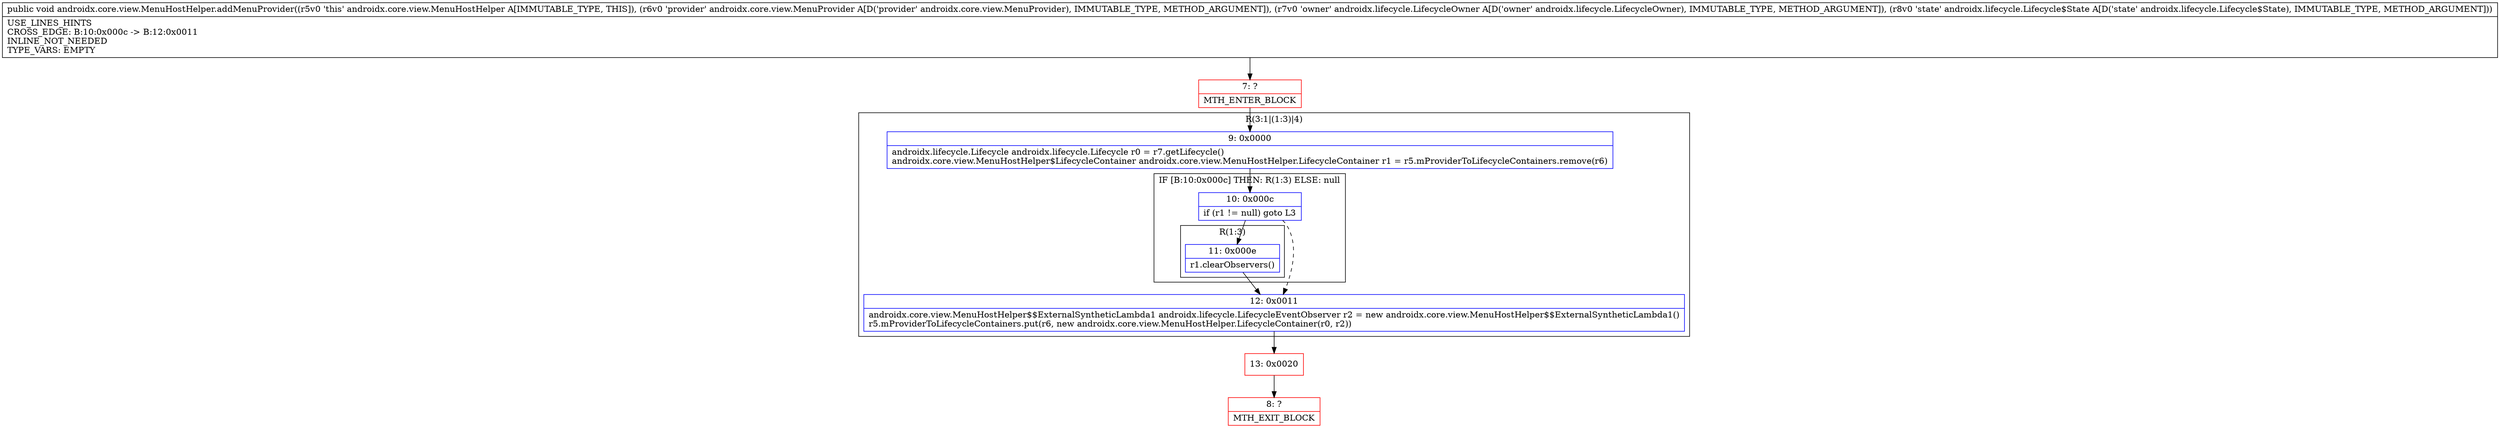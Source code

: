 digraph "CFG forandroidx.core.view.MenuHostHelper.addMenuProvider(Landroidx\/core\/view\/MenuProvider;Landroidx\/lifecycle\/LifecycleOwner;Landroidx\/lifecycle\/Lifecycle$State;)V" {
subgraph cluster_Region_1644516624 {
label = "R(3:1|(1:3)|4)";
node [shape=record,color=blue];
Node_9 [shape=record,label="{9\:\ 0x0000|androidx.lifecycle.Lifecycle androidx.lifecycle.Lifecycle r0 = r7.getLifecycle()\landroidx.core.view.MenuHostHelper$LifecycleContainer androidx.core.view.MenuHostHelper.LifecycleContainer r1 = r5.mProviderToLifecycleContainers.remove(r6)\l}"];
subgraph cluster_IfRegion_1560300865 {
label = "IF [B:10:0x000c] THEN: R(1:3) ELSE: null";
node [shape=record,color=blue];
Node_10 [shape=record,label="{10\:\ 0x000c|if (r1 != null) goto L3\l}"];
subgraph cluster_Region_436025550 {
label = "R(1:3)";
node [shape=record,color=blue];
Node_11 [shape=record,label="{11\:\ 0x000e|r1.clearObservers()\l}"];
}
}
Node_12 [shape=record,label="{12\:\ 0x0011|androidx.core.view.MenuHostHelper$$ExternalSyntheticLambda1 androidx.lifecycle.LifecycleEventObserver r2 = new androidx.core.view.MenuHostHelper$$ExternalSyntheticLambda1()\lr5.mProviderToLifecycleContainers.put(r6, new androidx.core.view.MenuHostHelper.LifecycleContainer(r0, r2))\l}"];
}
Node_7 [shape=record,color=red,label="{7\:\ ?|MTH_ENTER_BLOCK\l}"];
Node_13 [shape=record,color=red,label="{13\:\ 0x0020}"];
Node_8 [shape=record,color=red,label="{8\:\ ?|MTH_EXIT_BLOCK\l}"];
MethodNode[shape=record,label="{public void androidx.core.view.MenuHostHelper.addMenuProvider((r5v0 'this' androidx.core.view.MenuHostHelper A[IMMUTABLE_TYPE, THIS]), (r6v0 'provider' androidx.core.view.MenuProvider A[D('provider' androidx.core.view.MenuProvider), IMMUTABLE_TYPE, METHOD_ARGUMENT]), (r7v0 'owner' androidx.lifecycle.LifecycleOwner A[D('owner' androidx.lifecycle.LifecycleOwner), IMMUTABLE_TYPE, METHOD_ARGUMENT]), (r8v0 'state' androidx.lifecycle.Lifecycle$State A[D('state' androidx.lifecycle.Lifecycle$State), IMMUTABLE_TYPE, METHOD_ARGUMENT]))  | USE_LINES_HINTS\lCROSS_EDGE: B:10:0x000c \-\> B:12:0x0011\lINLINE_NOT_NEEDED\lTYPE_VARS: EMPTY\l}"];
MethodNode -> Node_7;Node_9 -> Node_10;
Node_10 -> Node_11;
Node_10 -> Node_12[style=dashed];
Node_11 -> Node_12;
Node_12 -> Node_13;
Node_7 -> Node_9;
Node_13 -> Node_8;
}


